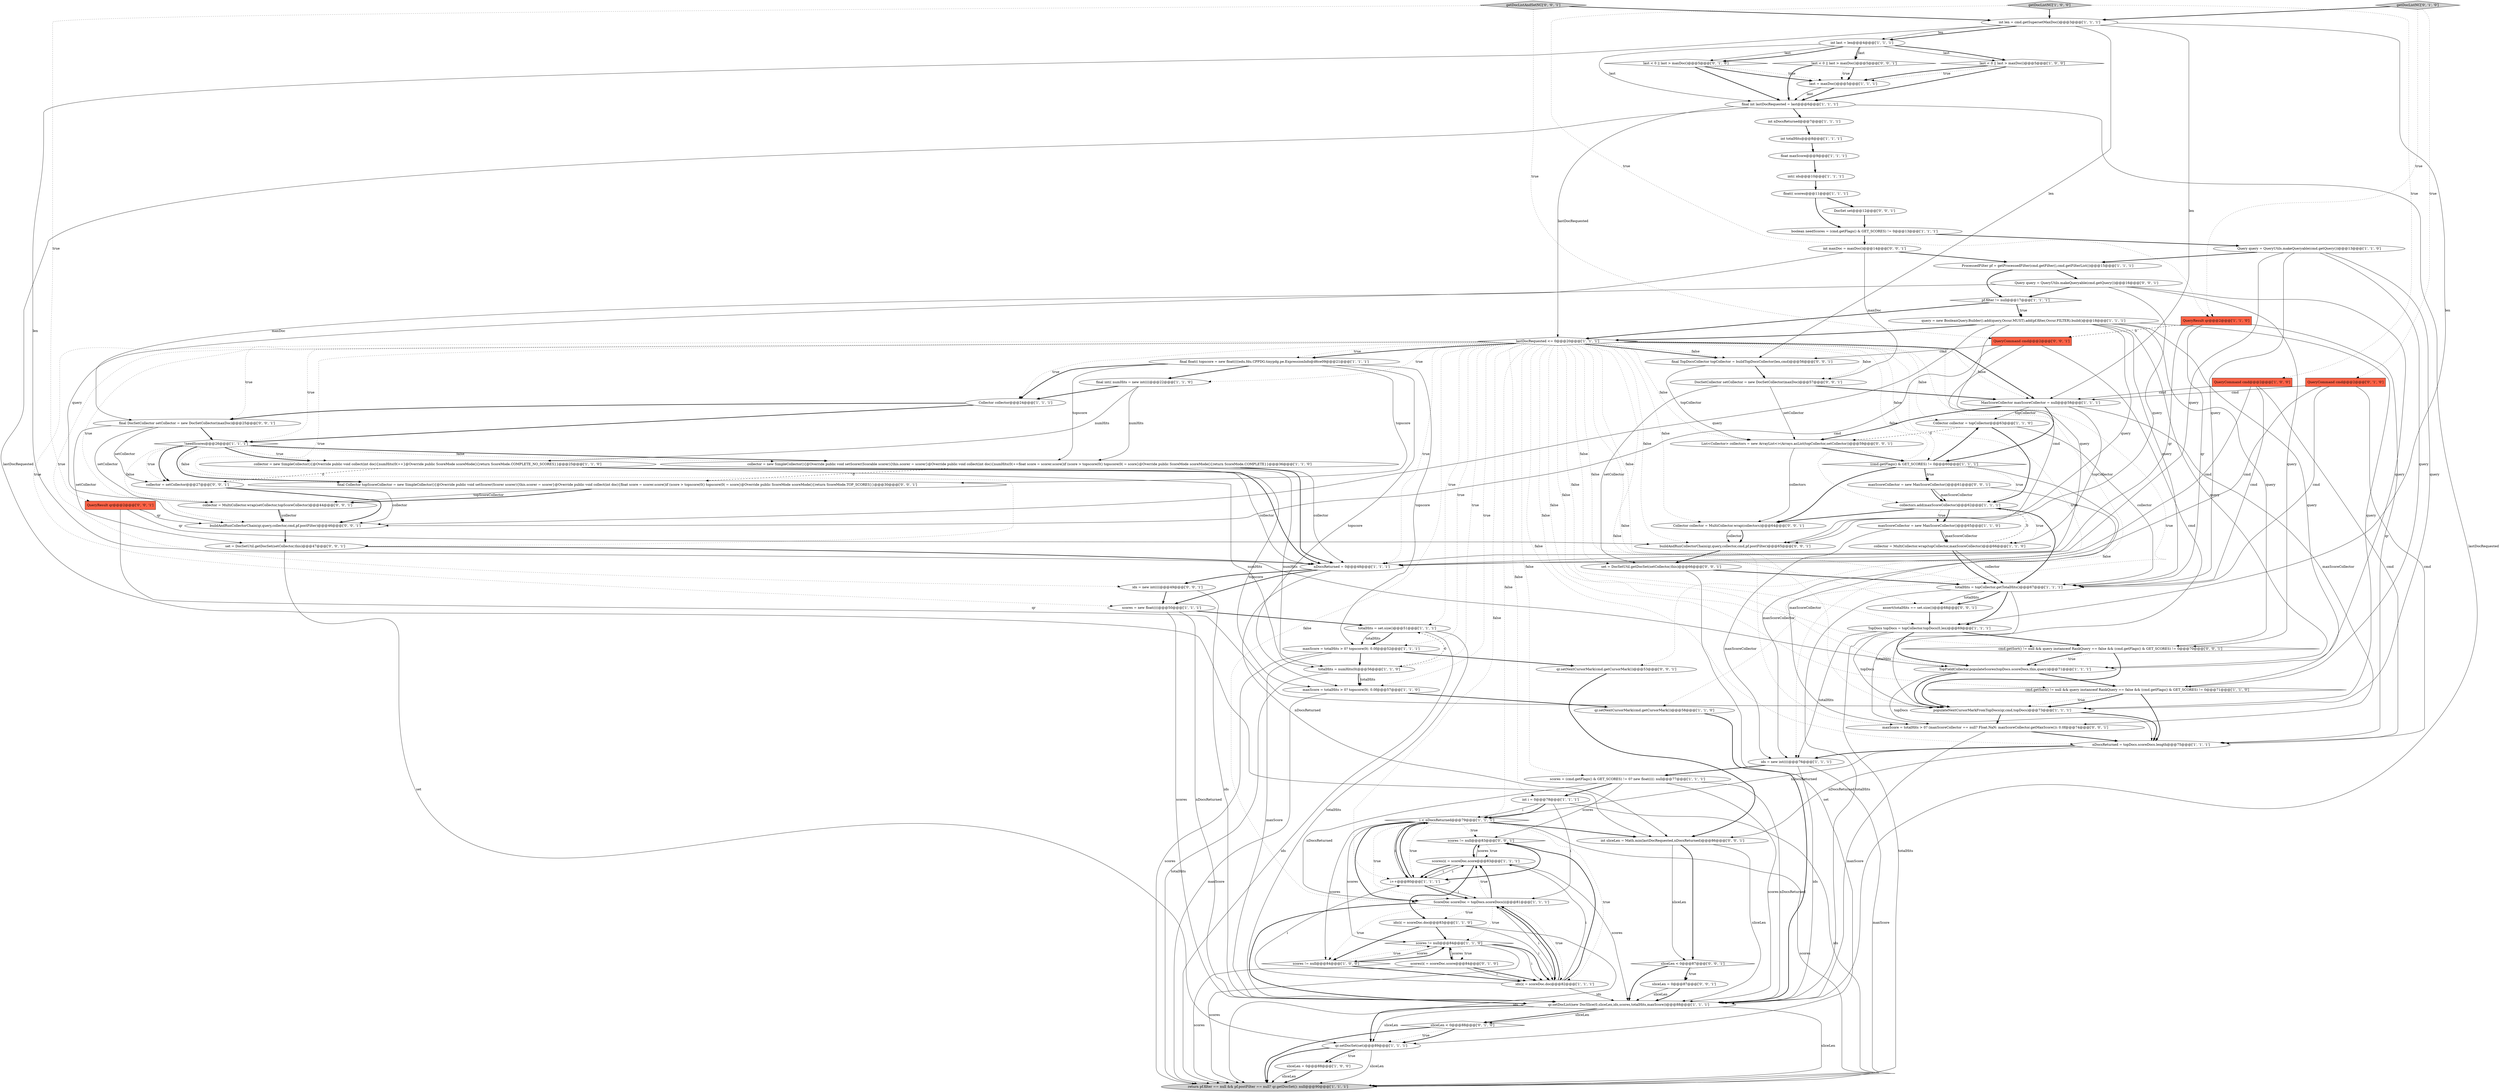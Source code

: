 digraph {
8 [style = filled, label = "float maxScore@@@9@@@['1', '1', '1']", fillcolor = white, shape = ellipse image = "AAA0AAABBB1BBB"];
51 [style = filled, label = "Collector collector = topCollector@@@63@@@['1', '1', '0']", fillcolor = white, shape = ellipse image = "AAA0AAABBB1BBB"];
92 [style = filled, label = "sliceLen = 0@@@87@@@['0', '0', '1']", fillcolor = white, shape = ellipse image = "AAA0AAABBB3BBB"];
71 [style = filled, label = "maxScore = totalHits > 0? (maxScoreCollector == null? Float.NaN: maxScoreCollector.getMaxScore()): 0.0f@@@74@@@['0', '0', '1']", fillcolor = white, shape = ellipse image = "AAA0AAABBB3BBB"];
81 [style = filled, label = "DocSetCollector setCollector = new DocSetCollector(maxDoc)@@@57@@@['0', '0', '1']", fillcolor = white, shape = ellipse image = "AAA0AAABBB3BBB"];
52 [style = filled, label = "maxScoreCollector = new MaxScoreCollector()@@@65@@@['1', '1', '0']", fillcolor = white, shape = ellipse image = "AAA0AAABBB1BBB"];
89 [style = filled, label = "sliceLen < 0@@@87@@@['0', '0', '1']", fillcolor = white, shape = diamond image = "AAA0AAABBB3BBB"];
22 [style = filled, label = "last < 0 || last > maxDoc()@@@5@@@['1', '0', '0']", fillcolor = white, shape = diamond image = "AAA0AAABBB1BBB"];
82 [style = filled, label = "buildAndRunCollectorChain(qr,query,collector,cmd,pf.postFilter)@@@46@@@['0', '0', '1']", fillcolor = white, shape = ellipse image = "AAA0AAABBB3BBB"];
39 [style = filled, label = "Collector collector@@@24@@@['1', '1', '1']", fillcolor = white, shape = ellipse image = "AAA0AAABBB1BBB"];
88 [style = filled, label = "set = DocSetUtil.getDocSet(setCollector,this)@@@47@@@['0', '0', '1']", fillcolor = white, shape = ellipse image = "AAA0AAABBB3BBB"];
74 [style = filled, label = "buildAndRunCollectorChain(qr,query,collector,cmd,pf.postFilter)@@@65@@@['0', '0', '1']", fillcolor = white, shape = ellipse image = "AAA0AAABBB3BBB"];
84 [style = filled, label = "int sliceLen = Math.min(lastDocRequested,nDocsReturned)@@@86@@@['0', '0', '1']", fillcolor = white, shape = ellipse image = "AAA0AAABBB3BBB"];
83 [style = filled, label = "QueryCommand cmd@@@2@@@['0', '0', '1']", fillcolor = tomato, shape = box image = "AAA0AAABBB3BBB"];
20 [style = filled, label = "qr.setDocList(new DocSlice(0,sliceLen,ids,scores,totalHits,maxScore))@@@88@@@['1', '1', '1']", fillcolor = white, shape = ellipse image = "AAA0AAABBB1BBB"];
54 [style = filled, label = "totalHits = topCollector.getTotalHits()@@@67@@@['1', '1', '1']", fillcolor = white, shape = ellipse image = "AAA0AAABBB1BBB"];
6 [style = filled, label = "MaxScoreCollector maxScoreCollector = null@@@58@@@['1', '1', '1']", fillcolor = white, shape = ellipse image = "AAA0AAABBB1BBB"];
4 [style = filled, label = "totalHits = set.size()@@@51@@@['1', '1', '1']", fillcolor = white, shape = ellipse image = "AAA0AAABBB1BBB"];
10 [style = filled, label = "populateNextCursorMarkFromTopDocs(qr,cmd,topDocs)@@@73@@@['1', '1', '1']", fillcolor = white, shape = ellipse image = "AAA0AAABBB1BBB"];
76 [style = filled, label = "QueryResult qr@@@2@@@['0', '0', '1']", fillcolor = tomato, shape = box image = "AAA0AAABBB3BBB"];
50 [style = filled, label = "scores(i( = scoreDoc.score@@@83@@@['1', '1', '1']", fillcolor = white, shape = ellipse image = "AAA0AAABBB1BBB"];
14 [style = filled, label = "return pf.filter == null && pf.postFilter == null? qr.getDocSet(): null@@@90@@@['1', '1', '1']", fillcolor = lightgray, shape = ellipse image = "AAA0AAABBB1BBB"];
32 [style = filled, label = "(cmd.getFlags() & GET_SCORES) != 0@@@60@@@['1', '1', '1']", fillcolor = white, shape = diamond image = "AAA0AAABBB1BBB"];
73 [style = filled, label = "Collector collector = MultiCollector.wrap(collectors)@@@64@@@['0', '0', '1']", fillcolor = white, shape = ellipse image = "AAA0AAABBB3BBB"];
57 [style = filled, label = "TopFieldCollector.populateScores(topDocs.scoreDocs,this,query)@@@71@@@['1', '1', '1']", fillcolor = white, shape = ellipse image = "AAA0AAABBB1BBB"];
47 [style = filled, label = "collector = new SimpleCollector(){@Override public void setScorer(Scorable scorer){this.scorer = scorer}@Override public void collect(int doc){numHits(0(++float score = scorer.score()if (score > topscore(0() topscore(0( = score}@Override public ScoreMode scoreMode(){return ScoreMode.COMPLETE}}@@@36@@@['1', '1', '0']", fillcolor = white, shape = ellipse image = "AAA0AAABBB1BBB"];
78 [style = filled, label = "DocSet set@@@12@@@['0', '0', '1']", fillcolor = white, shape = ellipse image = "AAA0AAABBB3BBB"];
24 [style = filled, label = "qr.setNextCursorMark(cmd.getCursorMark())@@@58@@@['1', '1', '0']", fillcolor = white, shape = ellipse image = "AAA0AAABBB1BBB"];
31 [style = filled, label = "getDocListNC['1', '0', '0']", fillcolor = lightgray, shape = diamond image = "AAA0AAABBB1BBB"];
5 [style = filled, label = "ProcessedFilter pf = getProcessedFilter(cmd.getFilter(),cmd.getFilterList())@@@15@@@['1', '1', '1']", fillcolor = white, shape = ellipse image = "AAA0AAABBB1BBB"];
77 [style = filled, label = "scores != null@@@83@@@['0', '0', '1']", fillcolor = white, shape = diamond image = "AAA0AAABBB3BBB"];
12 [style = filled, label = "pf.filter != null@@@17@@@['1', '1', '1']", fillcolor = white, shape = diamond image = "AAA0AAABBB1BBB"];
26 [style = filled, label = "boolean needScores = (cmd.getFlags() & GET_SCORES) != 0@@@13@@@['1', '1', '1']", fillcolor = white, shape = ellipse image = "AAA0AAABBB1BBB"];
61 [style = filled, label = "getDocListNC['0', '1', '0']", fillcolor = lightgray, shape = diamond image = "AAA0AAABBB2BBB"];
64 [style = filled, label = "getDocListAndSetNC['0', '0', '1']", fillcolor = lightgray, shape = diamond image = "AAA0AAABBB3BBB"];
70 [style = filled, label = "cmd.getSort() != null && query instanceof RankQuery == false && (cmd.getFlags() & GET_SCORES) != 0@@@70@@@['0', '0', '1']", fillcolor = white, shape = diamond image = "AAA0AAABBB3BBB"];
72 [style = filled, label = "collector = setCollector@@@27@@@['0', '0', '1']", fillcolor = white, shape = ellipse image = "AAA0AAABBB3BBB"];
18 [style = filled, label = "query = new BooleanQuery.Builder().add(query,Occur.MUST).add(pf.filter,Occur.FILTER).build()@@@18@@@['1', '1', '1']", fillcolor = white, shape = ellipse image = "AAA0AAABBB1BBB"];
55 [style = filled, label = "i < nDocsReturned@@@79@@@['1', '1', '1']", fillcolor = white, shape = diamond image = "AAA0AAABBB1BBB"];
25 [style = filled, label = "ScoreDoc scoreDoc = topDocs.scoreDocs(i(@@@81@@@['1', '1', '1']", fillcolor = white, shape = ellipse image = "AAA0AAABBB1BBB"];
80 [style = filled, label = "collector = MultiCollector.wrap(setCollector,topScoreCollector)@@@44@@@['0', '0', '1']", fillcolor = white, shape = ellipse image = "AAA0AAABBB3BBB"];
16 [style = filled, label = "sliceLen = 0@@@88@@@['1', '0', '0']", fillcolor = white, shape = ellipse image = "AAA0AAABBB1BBB"];
35 [style = filled, label = "final float(( topscore = new float((((edu.fdu.CPPDG.tinypdg.pe.ExpressionInfo@d6ce09@@@21@@@['1', '1', '1']", fillcolor = white, shape = ellipse image = "AAA0AAABBB1BBB"];
90 [style = filled, label = "final DocSetCollector setCollector = new DocSetCollector(maxDoc)@@@25@@@['0', '0', '1']", fillcolor = white, shape = ellipse image = "AAA0AAABBB3BBB"];
3 [style = filled, label = "scores = (cmd.getFlags() & GET_SCORES) != 0? new float((((: null@@@77@@@['1', '1', '1']", fillcolor = white, shape = ellipse image = "AAA0AAABBB1BBB"];
66 [style = filled, label = "List<Collector> collectors = new ArrayList<>(Arrays.asList(topCollector,setCollector))@@@59@@@['0', '0', '1']", fillcolor = white, shape = ellipse image = "AAA0AAABBB3BBB"];
41 [style = filled, label = "int(( ids@@@10@@@['1', '1', '1']", fillcolor = white, shape = ellipse image = "AAA0AAABBB1BBB"];
42 [style = filled, label = "ids(i( = scoreDoc.doc@@@82@@@['1', '1', '1']", fillcolor = white, shape = ellipse image = "AAA0AAABBB1BBB"];
56 [style = filled, label = "qr.setDocSet(set)@@@89@@@['1', '1', '1']", fillcolor = white, shape = ellipse image = "AAA0AAABBB1BBB"];
75 [style = filled, label = "assert(totalHits == set.size())@@@68@@@['0', '0', '1']", fillcolor = white, shape = ellipse image = "AAA0AAABBB3BBB"];
86 [style = filled, label = "set = DocSetUtil.getDocSet(setCollector,this)@@@66@@@['0', '0', '1']", fillcolor = white, shape = ellipse image = "AAA0AAABBB3BBB"];
37 [style = filled, label = "collectors.add(maxScoreCollector)@@@62@@@['1', '1', '1']", fillcolor = white, shape = ellipse image = "AAA0AAABBB1BBB"];
60 [style = filled, label = "last < 0 || last > maxDoc()@@@5@@@['0', '1', '0']", fillcolor = white, shape = diamond image = "AAA0AAABBB2BBB"];
2 [style = filled, label = "TopDocs topDocs = topCollector.topDocs(0,len)@@@69@@@['1', '1', '1']", fillcolor = white, shape = ellipse image = "AAA0AAABBB1BBB"];
33 [style = filled, label = "cmd.getSort() != null && query instanceof RankQuery == false && (cmd.getFlags() & GET_SCORES) != 0@@@71@@@['1', '1', '0']", fillcolor = white, shape = diamond image = "AAA0AAABBB1BBB"];
49 [style = filled, label = "ids = new int((((@@@76@@@['1', '1', '1']", fillcolor = white, shape = ellipse image = "AAA0AAABBB1BBB"];
13 [style = filled, label = "collector = MultiCollector.wrap(topCollector,maxScoreCollector)@@@66@@@['1', '1', '0']", fillcolor = white, shape = ellipse image = "AAA0AAABBB1BBB"];
27 [style = filled, label = "nDocsReturned = 0@@@48@@@['1', '1', '1']", fillcolor = white, shape = ellipse image = "AAA0AAABBB1BBB"];
38 [style = filled, label = "scores = new float((((@@@50@@@['1', '1', '1']", fillcolor = white, shape = ellipse image = "AAA0AAABBB1BBB"];
0 [style = filled, label = "maxScore = totalHits > 0? topscore(0(: 0.0f@@@52@@@['1', '1', '1']", fillcolor = white, shape = ellipse image = "AAA0AAABBB1BBB"];
43 [style = filled, label = "Query query = QueryUtils.makeQueryable(cmd.getQuery())@@@13@@@['1', '1', '0']", fillcolor = white, shape = ellipse image = "AAA0AAABBB1BBB"];
1 [style = filled, label = "int nDocsReturned@@@7@@@['1', '1', '1']", fillcolor = white, shape = ellipse image = "AAA0AAABBB1BBB"];
79 [style = filled, label = "final Collector topScoreCollector = new SimpleCollector(){@Override public void setScorer(Scorer scorer){this.scorer = scorer}@Override public void collect(int doc){float score = scorer.score()if (score > topscore(0() topscore(0( = score}@Override public ScoreMode scoreMode(){return ScoreMode.TOP_SCORES}}@@@30@@@['0', '0', '1']", fillcolor = white, shape = ellipse image = "AAA0AAABBB3BBB"];
19 [style = filled, label = "!needScores@@@26@@@['1', '1', '1']", fillcolor = white, shape = diamond image = "AAA0AAABBB1BBB"];
21 [style = filled, label = "scores != null@@@84@@@['1', '0', '0']", fillcolor = white, shape = diamond image = "AAA0AAABBB1BBB"];
46 [style = filled, label = "ids(i( = scoreDoc.doc@@@83@@@['1', '1', '0']", fillcolor = white, shape = ellipse image = "AAA0AAABBB1BBB"];
44 [style = filled, label = "i++@@@80@@@['1', '1', '1']", fillcolor = white, shape = ellipse image = "AAA0AAABBB1BBB"];
69 [style = filled, label = "last < 0 || last > maxDoc()@@@5@@@['0', '0', '1']", fillcolor = white, shape = diamond image = "AAA0AAABBB3BBB"];
67 [style = filled, label = "final TopDocsCollector topCollector = buildTopDocsCollector(len,cmd)@@@56@@@['0', '0', '1']", fillcolor = white, shape = ellipse image = "AAA0AAABBB3BBB"];
48 [style = filled, label = "scores != null@@@84@@@['1', '1', '0']", fillcolor = white, shape = diamond image = "AAA0AAABBB1BBB"];
58 [style = filled, label = "int last = len@@@4@@@['1', '1', '1']", fillcolor = white, shape = ellipse image = "AAA0AAABBB1BBB"];
91 [style = filled, label = "maxScoreCollector = new MaxScoreCollector()@@@61@@@['0', '0', '1']", fillcolor = white, shape = ellipse image = "AAA0AAABBB3BBB"];
17 [style = filled, label = "int i = 0@@@78@@@['1', '1', '1']", fillcolor = white, shape = ellipse image = "AAA0AAABBB1BBB"];
28 [style = filled, label = "QueryResult qr@@@2@@@['1', '1', '0']", fillcolor = tomato, shape = box image = "AAA0AAABBB1BBB"];
7 [style = filled, label = "QueryCommand cmd@@@2@@@['1', '0', '0']", fillcolor = tomato, shape = box image = "AAA0AAABBB1BBB"];
34 [style = filled, label = "final int lastDocRequested = last@@@6@@@['1', '1', '1']", fillcolor = white, shape = ellipse image = "AAA0AAABBB1BBB"];
85 [style = filled, label = "qr.setNextCursorMark(cmd.getCursorMark())@@@53@@@['0', '0', '1']", fillcolor = white, shape = ellipse image = "AAA0AAABBB3BBB"];
45 [style = filled, label = "int len = cmd.getSupersetMaxDoc()@@@3@@@['1', '1', '1']", fillcolor = white, shape = ellipse image = "AAA0AAABBB1BBB"];
30 [style = filled, label = "lastDocRequested <= 0@@@20@@@['1', '1', '1']", fillcolor = white, shape = diamond image = "AAA0AAABBB1BBB"];
11 [style = filled, label = "maxScore = totalHits > 0? topscore(0(: 0.0f@@@57@@@['1', '1', '0']", fillcolor = white, shape = ellipse image = "AAA0AAABBB1BBB"];
36 [style = filled, label = "int totalHits@@@8@@@['1', '1', '1']", fillcolor = white, shape = ellipse image = "AAA0AAABBB1BBB"];
29 [style = filled, label = "final int(( numHits = new int((((@@@22@@@['1', '1', '0']", fillcolor = white, shape = ellipse image = "AAA0AAABBB1BBB"];
63 [style = filled, label = "QueryCommand cmd@@@2@@@['0', '1', '0']", fillcolor = tomato, shape = box image = "AAA0AAABBB2BBB"];
53 [style = filled, label = "collector = new SimpleCollector(){@Override public void collect(int doc){numHits(0(++}@Override public ScoreMode scoreMode(){return ScoreMode.COMPLETE_NO_SCORES}}@@@25@@@['1', '1', '0']", fillcolor = white, shape = ellipse image = "AAA0AAABBB1BBB"];
62 [style = filled, label = "scores(i( = scoreDoc.score@@@84@@@['0', '1', '0']", fillcolor = white, shape = ellipse image = "AAA0AAABBB2BBB"];
40 [style = filled, label = "totalHits = numHits(0(@@@56@@@['1', '1', '0']", fillcolor = white, shape = ellipse image = "AAA0AAABBB1BBB"];
87 [style = filled, label = "int maxDoc = maxDoc()@@@14@@@['0', '0', '1']", fillcolor = white, shape = ellipse image = "AAA0AAABBB3BBB"];
68 [style = filled, label = "ids = new int((((@@@49@@@['0', '0', '1']", fillcolor = white, shape = ellipse image = "AAA0AAABBB3BBB"];
23 [style = filled, label = "last = maxDoc()@@@5@@@['1', '1', '1']", fillcolor = white, shape = ellipse image = "AAA0AAABBB1BBB"];
15 [style = filled, label = "nDocsReturned = topDocs.scoreDocs.length@@@75@@@['1', '1', '1']", fillcolor = white, shape = ellipse image = "AAA0AAABBB1BBB"];
59 [style = filled, label = "sliceLen < 0@@@88@@@['0', '1', '0']", fillcolor = white, shape = diamond image = "AAA0AAABBB2BBB"];
65 [style = filled, label = "Query query = QueryUtils.makeQueryable(cmd.getQuery())@@@16@@@['0', '0', '1']", fillcolor = white, shape = ellipse image = "AAA0AAABBB3BBB"];
9 [style = filled, label = "float(( scores@@@11@@@['1', '1', '1']", fillcolor = white, shape = ellipse image = "AAA0AAABBB1BBB"];
39->19 [style = bold, label=""];
30->17 [style = dotted, label="false"];
57->33 [style = bold, label=""];
73->74 [style = bold, label=""];
30->0 [style = dotted, label="true"];
55->77 [style = dotted, label="true"];
21->48 [style = bold, label=""];
80->82 [style = solid, label="collector"];
34->20 [style = solid, label="lastDocRequested"];
41->9 [style = bold, label=""];
19->53 [style = dotted, label="true"];
44->25 [style = solid, label="i"];
46->48 [style = bold, label=""];
89->92 [style = bold, label=""];
80->82 [style = bold, label=""];
7->27 [style = solid, label="cmd"];
62->42 [style = bold, label=""];
12->18 [style = bold, label=""];
18->27 [style = solid, label="query"];
30->70 [style = dotted, label="false"];
0->40 [style = bold, label=""];
70->57 [style = bold, label=""];
35->47 [style = solid, label="topscore"];
84->20 [style = solid, label="sliceLen"];
13->54 [style = solid, label="collector"];
40->4 [style = dashed, label="0"];
35->0 [style = solid, label="topscore"];
2->10 [style = solid, label="topDocs"];
65->12 [style = bold, label=""];
30->15 [style = dotted, label="false"];
6->71 [style = solid, label="maxScoreCollector"];
87->90 [style = solid, label="maxDoc"];
26->43 [style = bold, label=""];
43->27 [style = solid, label="query"];
79->80 [style = solid, label="topScoreCollector"];
48->14 [style = solid, label="scores"];
24->20 [style = bold, label=""];
64->45 [style = bold, label=""];
55->25 [style = bold, label=""];
32->91 [style = bold, label=""];
72->82 [style = solid, label="collector"];
54->2 [style = bold, label=""];
29->47 [style = solid, label="numHits"];
43->54 [style = solid, label="query"];
56->14 [style = bold, label=""];
89->20 [style = bold, label=""];
45->67 [style = solid, label="len"];
33->10 [style = dotted, label="true"];
32->73 [style = bold, label=""];
30->32 [style = dotted, label="false"];
51->54 [style = solid, label="collector"];
65->82 [style = solid, label="query"];
64->83 [style = dotted, label="true"];
58->60 [style = solid, label="last"];
42->25 [style = bold, label=""];
88->27 [style = bold, label=""];
13->54 [style = bold, label=""];
18->33 [style = solid, label="query"];
42->20 [style = solid, label="ids"];
6->13 [style = solid, label="topCollector"];
30->51 [style = dotted, label="false"];
90->19 [style = bold, label=""];
17->55 [style = bold, label=""];
45->58 [style = bold, label=""];
65->74 [style = solid, label="query"];
92->20 [style = bold, label=""];
19->47 [style = bold, label=""];
51->37 [style = bold, label=""];
36->8 [style = bold, label=""];
53->27 [style = solid, label="collector"];
44->25 [style = bold, label=""];
61->63 [style = dotted, label="true"];
18->82 [style = solid, label="query"];
67->66 [style = solid, label="topCollector"];
76->74 [style = solid, label="qr"];
55->25 [style = dotted, label="true"];
60->23 [style = dotted, label="true"];
53->40 [style = solid, label="numHits"];
68->38 [style = bold, label=""];
30->82 [style = dotted, label="true"];
55->48 [style = solid, label="scores"];
70->57 [style = dotted, label="true"];
55->44 [style = bold, label=""];
58->69 [style = solid, label="last"];
59->56 [style = dotted, label="true"];
60->34 [style = bold, label=""];
5->12 [style = bold, label=""];
34->30 [style = solid, label="lastDocRequested"];
30->57 [style = dotted, label="false"];
87->5 [style = bold, label=""];
76->10 [style = solid, label="qr"];
55->21 [style = solid, label="scores"];
57->10 [style = bold, label=""];
92->20 [style = solid, label="sliceLen"];
7->15 [style = solid, label="cmd"];
31->45 [style = bold, label=""];
37->13 [style = dotted, label="true"];
69->34 [style = bold, label=""];
29->53 [style = solid, label="numHits"];
35->79 [style = solid, label="topscore"];
4->20 [style = solid, label="totalHits"];
38->20 [style = solid, label="nDocsReturned"];
58->60 [style = bold, label=""];
52->13 [style = bold, label=""];
72->82 [style = bold, label=""];
65->57 [style = solid, label="query"];
87->81 [style = solid, label="maxDoc"];
84->89 [style = bold, label=""];
9->26 [style = bold, label=""];
27->68 [style = bold, label=""];
3->77 [style = solid, label="scores"];
18->57 [style = solid, label="query"];
62->42 [style = solid, label="i"];
43->33 [style = solid, label="query"];
16->14 [style = bold, label=""];
48->42 [style = solid, label="i"];
30->39 [style = dotted, label="true"];
85->84 [style = bold, label=""];
42->77 [style = bold, label=""];
30->33 [style = dotted, label="false"];
28->15 [style = solid, label="qr"];
7->6 [style = solid, label="cmd"];
30->25 [style = dotted, label="false"];
22->23 [style = dotted, label="true"];
29->39 [style = bold, label=""];
51->66 [style = dashed, label="0"];
30->10 [style = dotted, label="false"];
30->19 [style = dotted, label="true"];
25->48 [style = dotted, label="true"];
19->80 [style = dotted, label="false"];
22->23 [style = bold, label=""];
37->73 [style = bold, label=""];
83->10 [style = solid, label="cmd"];
47->27 [style = solid, label="collector"];
19->72 [style = dotted, label="true"];
52->49 [style = solid, label="maxScoreCollector"];
69->23 [style = bold, label=""];
49->3 [style = bold, label=""];
42->25 [style = solid, label="i"];
59->56 [style = bold, label=""];
32->51 [style = bold, label=""];
45->6 [style = solid, label="len"];
7->54 [style = solid, label="cmd"];
81->6 [style = bold, label=""];
48->21 [style = solid, label="scores"];
79->80 [style = bold, label=""];
45->2 [style = solid, label="len"];
18->54 [style = solid, label="query"];
56->16 [style = dotted, label="true"];
30->88 [style = dotted, label="true"];
58->22 [style = solid, label="last"];
30->81 [style = dotted, label="false"];
25->20 [style = bold, label=""];
2->57 [style = bold, label=""];
54->75 [style = solid, label="totalHits"];
43->5 [style = bold, label=""];
25->42 [style = bold, label=""];
3->17 [style = bold, label=""];
62->48 [style = solid, label="scores"];
3->20 [style = solid, label="nDocsReturned"];
37->52 [style = bold, label=""];
30->38 [style = dotted, label="true"];
30->54 [style = dotted, label="false"];
2->14 [style = solid, label="totalHits"];
59->14 [style = bold, label=""];
71->20 [style = solid, label="maxScore"];
15->49 [style = bold, label=""];
13->37 [style = dashed, label="0"];
10->15 [style = bold, label=""];
30->24 [style = dotted, label="true"];
26->87 [style = bold, label=""];
54->71 [style = solid, label="totalHits"];
34->1 [style = bold, label=""];
32->49 [style = solid, label="maxScoreCollector"];
34->84 [style = solid, label="lastDocRequested"];
18->74 [style = solid, label="query"];
5->65 [style = bold, label=""];
19->47 [style = dotted, label="false"];
17->55 [style = solid, label="i"];
42->44 [style = solid, label="i"];
22->34 [style = bold, label=""];
68->20 [style = solid, label="ids"];
20->59 [style = bold, label=""];
91->37 [style = solid, label="maxScoreCollector"];
18->70 [style = solid, label="query"];
47->40 [style = solid, label="numHits"];
54->20 [style = solid, label="totalHits"];
2->49 [style = solid, label="totalHits"];
66->73 [style = solid, label="collectors"];
61->45 [style = bold, label=""];
11->14 [style = solid, label="maxScore"];
50->44 [style = bold, label=""];
67->81 [style = bold, label=""];
32->91 [style = dotted, label="true"];
90->72 [style = solid, label="setCollector"];
47->27 [style = bold, label=""];
89->92 [style = dotted, label="true"];
20->14 [style = solid, label="sliceLen"];
40->11 [style = bold, label=""];
31->28 [style = dotted, label="true"];
25->50 [style = dotted, label="true"];
32->37 [style = dotted, label="true"];
86->56 [style = solid, label="set"];
58->22 [style = bold, label=""];
25->21 [style = dotted, label="true"];
73->74 [style = solid, label="collector"];
6->32 [style = bold, label=""];
49->20 [style = solid, label="ids"];
90->88 [style = solid, label="setCollector"];
50->20 [style = solid, label="scores"];
6->51 [style = solid, label="topCollector"];
55->14 [style = solid, label="scores"];
17->25 [style = solid, label="i"];
30->3 [style = dotted, label="false"];
30->66 [style = dotted, label="false"];
19->72 [style = bold, label=""];
4->0 [style = bold, label=""];
21->48 [style = dotted, label="true"];
28->54 [style = solid, label="qr"];
17->14 [style = solid, label="ids"];
65->70 [style = solid, label="query"];
74->86 [style = bold, label=""];
35->11 [style = solid, label="topscore"];
37->52 [style = dotted, label="true"];
43->10 [style = solid, label="query"];
35->29 [style = bold, label=""];
45->57 [style = solid, label="len"];
35->39 [style = bold, label=""];
30->68 [style = dotted, label="true"];
91->37 [style = bold, label=""];
30->4 [style = dotted, label="true"];
71->15 [style = bold, label=""];
30->86 [style = dotted, label="false"];
48->62 [style = dotted, label="true"];
58->34 [style = solid, label="last"];
83->67 [style = solid, label="cmd"];
15->55 [style = solid, label="nDocsReturned"];
38->20 [style = solid, label="scores"];
63->6 [style = solid, label="cmd"];
16->14 [style = solid, label="sliceLen"];
86->54 [style = bold, label=""];
56->14 [style = solid, label="sliceLen"];
62->14 [style = solid, label="scores"];
4->0 [style = solid, label="totalHits"];
30->35 [style = bold, label=""];
30->74 [style = dotted, label="false"];
75->2 [style = bold, label=""];
30->2 [style = dotted, label="false"];
19->79 [style = dotted, label="false"];
30->73 [style = dotted, label="false"];
52->13 [style = solid, label="maxScoreCollector"];
55->84 [style = bold, label=""];
30->11 [style = dotted, label="true"];
20->56 [style = bold, label=""];
30->27 [style = dotted, label="true"];
2->70 [style = bold, label=""];
20->59 [style = solid, label="sliceLen"];
28->27 [style = solid, label="qr"];
40->14 [style = solid, label="totalHits"];
53->72 [style = dashed, label="0"];
33->10 [style = bold, label=""];
27->84 [style = solid, label="nDocsReturned"];
58->69 [style = bold, label=""];
64->76 [style = dotted, label="true"];
23->34 [style = bold, label=""];
77->50 [style = dotted, label="true"];
3->20 [style = solid, label="scores"];
90->80 [style = solid, label="setCollector"];
25->50 [style = bold, label=""];
77->50 [style = bold, label=""];
61->28 [style = dotted, label="true"];
70->10 [style = bold, label=""];
39->90 [style = bold, label=""];
27->38 [style = bold, label=""];
21->42 [style = bold, label=""];
38->4 [style = bold, label=""];
18->30 [style = bold, label=""];
42->50 [style = solid, label="i"];
30->6 [style = bold, label=""];
31->7 [style = dotted, label="true"];
53->27 [style = bold, label=""];
48->62 [style = bold, label=""];
6->66 [style = bold, label=""];
46->21 [style = bold, label=""];
15->84 [style = solid, label="nDocsReturned"];
30->85 [style = dotted, label="true"];
9->78 [style = bold, label=""];
76->82 [style = solid, label="qr"];
60->23 [style = bold, label=""];
30->67 [style = bold, label=""];
30->71 [style = dotted, label="false"];
33->15 [style = bold, label=""];
30->90 [style = dotted, label="true"];
30->75 [style = dotted, label="false"];
12->18 [style = dotted, label="true"];
63->27 [style = solid, label="cmd"];
30->49 [style = dotted, label="false"];
63->15 [style = solid, label="cmd"];
63->54 [style = solid, label="cmd"];
30->37 [style = dotted, label="false"];
30->29 [style = dotted, label="true"];
30->6 [style = dotted, label="false"];
47->11 [style = solid, label="topscore"];
44->55 [style = bold, label=""];
40->11 [style = solid, label="totalHits"];
25->42 [style = dotted, label="true"];
50->77 [style = solid, label="scores"];
56->16 [style = bold, label=""];
78->26 [style = bold, label=""];
55->44 [style = dotted, label="true"];
4->14 [style = solid, label="ids"];
28->83 [style = dashed, label="0"];
82->88 [style = bold, label=""];
77->44 [style = bold, label=""];
8->41 [style = bold, label=""];
83->74 [style = solid, label="cmd"];
30->67 [style = dotted, label="false"];
55->42 [style = dotted, label="true"];
30->44 [style = dotted, label="false"];
81->86 [style = solid, label="setCollector"];
18->10 [style = solid, label="query"];
0->14 [style = solid, label="scores"];
11->24 [style = bold, label=""];
83->82 [style = solid, label="cmd"];
54->75 [style = bold, label=""];
19->53 [style = bold, label=""];
30->55 [style = dotted, label="false"];
0->20 [style = solid, label="maxScore"];
23->34 [style = solid, label="last"];
3->25 [style = solid, label="nDocsReturned"];
69->23 [style = dotted, label="true"];
49->14 [style = solid, label="maxScore"];
84->89 [style = solid, label="sliceLen"];
46->42 [style = solid, label="i"];
91->71 [style = solid, label="maxScoreCollector"];
10->71 [style = bold, label=""];
81->66 [style = solid, label="setCollector"];
50->46 [style = bold, label=""];
12->30 [style = bold, label=""];
45->58 [style = solid, label="len"];
48->42 [style = bold, label=""];
1->36 [style = bold, label=""];
25->46 [style = dotted, label="true"];
46->14 [style = solid, label="ids"];
30->40 [style = dotted, label="true"];
50->44 [style = solid, label="i"];
37->54 [style = bold, label=""];
19->79 [style = bold, label=""];
30->35 [style = dotted, label="true"];
44->50 [style = solid, label="i"];
0->85 [style = bold, label=""];
47->79 [style = dashed, label="0"];
20->56 [style = solid, label="sliceLen"];
57->15 [style = solid, label="topDocs"];
88->56 [style = solid, label="set"];
66->32 [style = bold, label=""];
44->55 [style = solid, label="i"];
}
